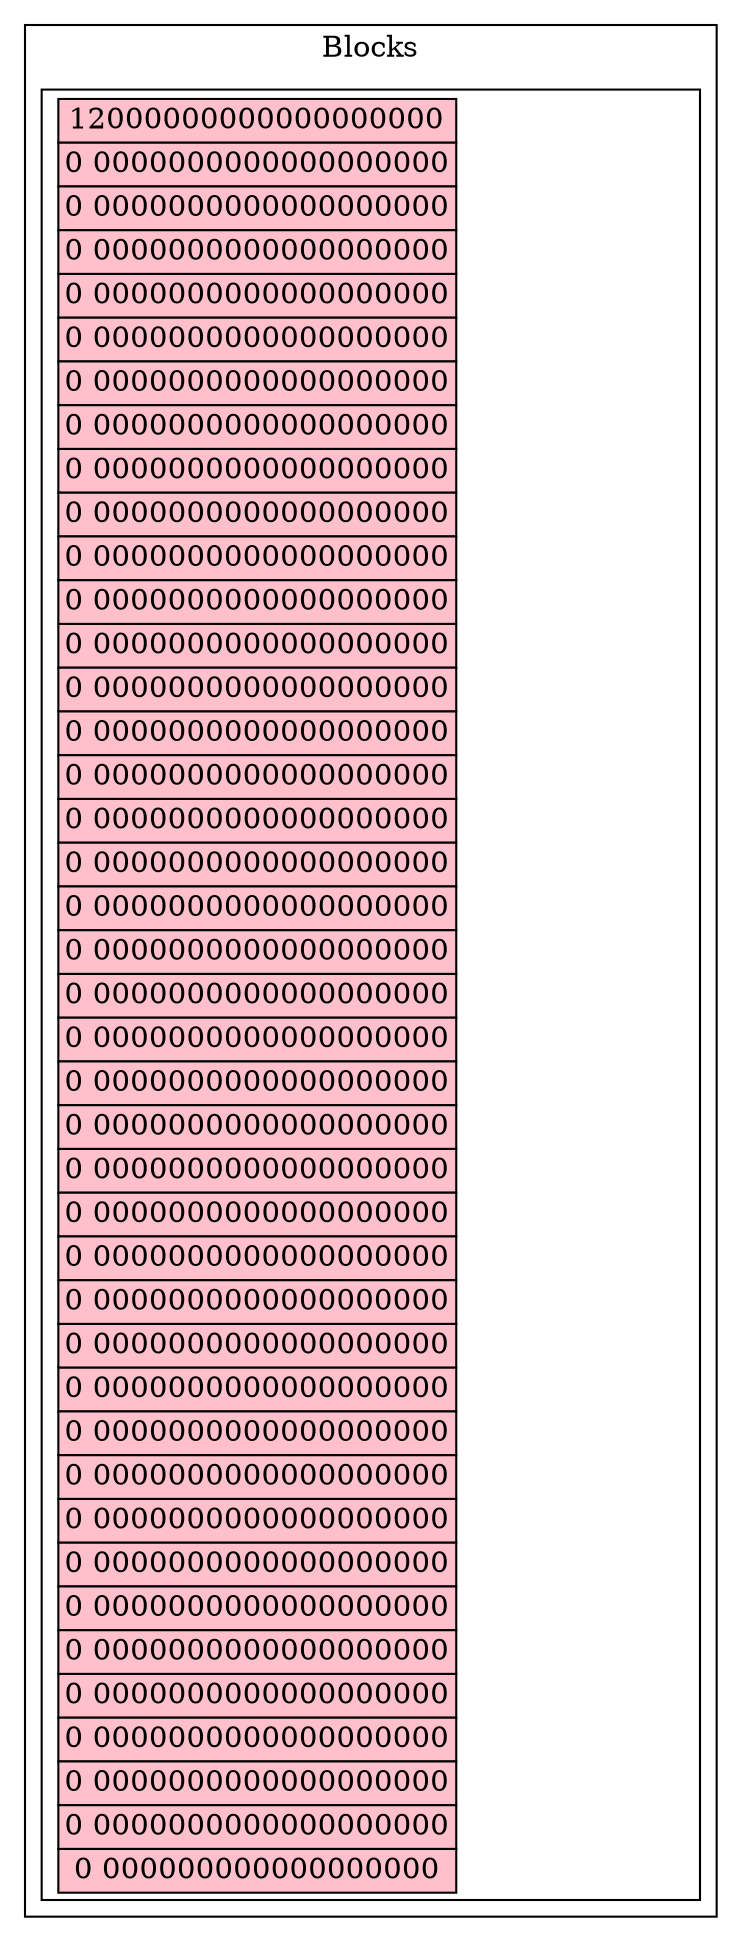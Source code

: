 digraph G{
subgraph cluster_s {
 label="Blocks"
tbl_s [shape=box, label=<
<table border='0' cellborder='1' cellspacing='0'  width='300' height='160' >
<tr><td width='150' bgcolor="pink">12000000000000000000</td></tr>
<tr><td width='150' bgcolor="pink">0 0000000000000000000</td></tr>
<tr><td width='150' bgcolor="pink">0 0000000000000000000</td></tr>
<tr><td width='150' bgcolor="pink">0 0000000000000000000</td></tr>
<tr><td width='150' bgcolor="pink">0 0000000000000000000</td></tr>
<tr><td width='150' bgcolor="pink">0 0000000000000000000</td></tr>
<tr><td width='150' bgcolor="pink">0 0000000000000000000</td></tr>
<tr><td width='150' bgcolor="pink">0 0000000000000000000</td></tr>
<tr><td width='150' bgcolor="pink">0 0000000000000000000</td></tr>
<tr><td width='150' bgcolor="pink">0 0000000000000000000</td></tr>
<tr><td width='150' bgcolor="pink">0 0000000000000000000</td></tr>
<tr><td width='150' bgcolor="pink">0 0000000000000000000</td></tr>
<tr><td width='150' bgcolor="pink">0 0000000000000000000</td></tr>
<tr><td width='150' bgcolor="pink">0 0000000000000000000</td></tr>
<tr><td width='150' bgcolor="pink">0 0000000000000000000</td></tr>
<tr><td width='150' bgcolor="pink">0 0000000000000000000</td></tr>
<tr><td width='150' bgcolor="pink">0 0000000000000000000</td></tr>
<tr><td width='150' bgcolor="pink">0 0000000000000000000</td></tr>
<tr><td width='150' bgcolor="pink">0 0000000000000000000</td></tr>
<tr><td width='150' bgcolor="pink">0 0000000000000000000</td></tr>
<tr><td width='150' bgcolor="pink">0 0000000000000000000</td></tr>
<tr><td width='150' bgcolor="pink">0 0000000000000000000</td></tr>
<tr><td width='150' bgcolor="pink">0 0000000000000000000</td></tr>
<tr><td width='150' bgcolor="pink">0 0000000000000000000</td></tr>
<tr><td width='150' bgcolor="pink">0 0000000000000000000</td></tr>
<tr><td width='150' bgcolor="pink">0 0000000000000000000</td></tr>
<tr><td width='150' bgcolor="pink">0 0000000000000000000</td></tr>
<tr><td width='150' bgcolor="pink">0 0000000000000000000</td></tr>
<tr><td width='150' bgcolor="pink">0 0000000000000000000</td></tr>
<tr><td width='150' bgcolor="pink">0 0000000000000000000</td></tr>
<tr><td width='150' bgcolor="pink">0 0000000000000000000</td></tr>
<tr><td width='150' bgcolor="pink">0 0000000000000000000</td></tr>
<tr><td width='150' bgcolor="pink">0 0000000000000000000</td></tr>
<tr><td width='150' bgcolor="pink">0 0000000000000000000</td></tr>
<tr><td width='150' bgcolor="pink">0 0000000000000000000</td></tr>
<tr><td width='150' bgcolor="pink">0 0000000000000000000</td></tr>
<tr><td width='150' bgcolor="pink">0 0000000000000000000</td></tr>
<tr><td width='150' bgcolor="pink">0 0000000000000000000</td></tr>
<tr><td width='150' bgcolor="pink">0 0000000000000000000</td></tr>
<tr><td width='150' bgcolor="pink">0 0000000000000000000</td></tr>
<tr><td width='150' bgcolor="pink">0 000000000000000000</td></tr>
</table>>];}
}

